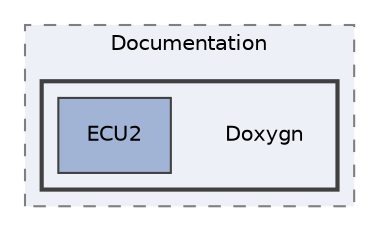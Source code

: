 digraph "Unit_10_SecondTermProject/Unit_10_SecondTermProject/Documentation/Doxygn"
{
 // LATEX_PDF_SIZE
  edge [fontname="Helvetica",fontsize="10",labelfontname="Helvetica",labelfontsize="10"];
  node [fontname="Helvetica",fontsize="10",shape=record];
  compound=true
  subgraph clusterdir_f8dbf3b72fd3629d14142d78f0e4ac96 {
    graph [ bgcolor="#edf0f7", pencolor="grey50", style="filled,dashed,", label="Documentation", fontname="Helvetica", fontsize="10", URL="dir_f8dbf3b72fd3629d14142d78f0e4ac96.html"]
  subgraph clusterdir_419216de8737ca0a8b2208e86a0260bb {
    graph [ bgcolor="#edf0f7", pencolor="grey25", style="filled,bold,", label="", fontname="Helvetica", fontsize="10", URL="dir_419216de8737ca0a8b2208e86a0260bb.html"]
    dir_419216de8737ca0a8b2208e86a0260bb [shape=plaintext, label="Doxygn"];
  dir_5a1d465f91d442a51481f2af31b98db6 [shape=box, label="ECU2", style="filled,", fillcolor="#a2b4d6", color="grey25", URL="dir_5a1d465f91d442a51481f2af31b98db6.html"];
  }
  }
}
